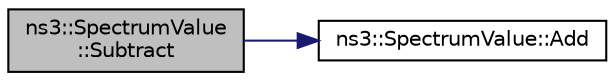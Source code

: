 digraph "ns3::SpectrumValue::Subtract"
{
 // LATEX_PDF_SIZE
  edge [fontname="Helvetica",fontsize="10",labelfontname="Helvetica",labelfontsize="10"];
  node [fontname="Helvetica",fontsize="10",shape=record];
  rankdir="LR";
  Node1 [label="ns3::SpectrumValue\l::Subtract",height=0.2,width=0.4,color="black", fillcolor="grey75", style="filled", fontcolor="black",tooltip="Subtracts a flat value to all the current elements."];
  Node1 -> Node2 [color="midnightblue",fontsize="10",style="solid",fontname="Helvetica"];
  Node2 [label="ns3::SpectrumValue::Add",height=0.2,width=0.4,color="black", fillcolor="white", style="filled",URL="$classns3_1_1_spectrum_value.html#ae83185250a36c6f20ec48b81c6f37a8e",tooltip="Add a SpectrumValue (element to element addition)"];
}
